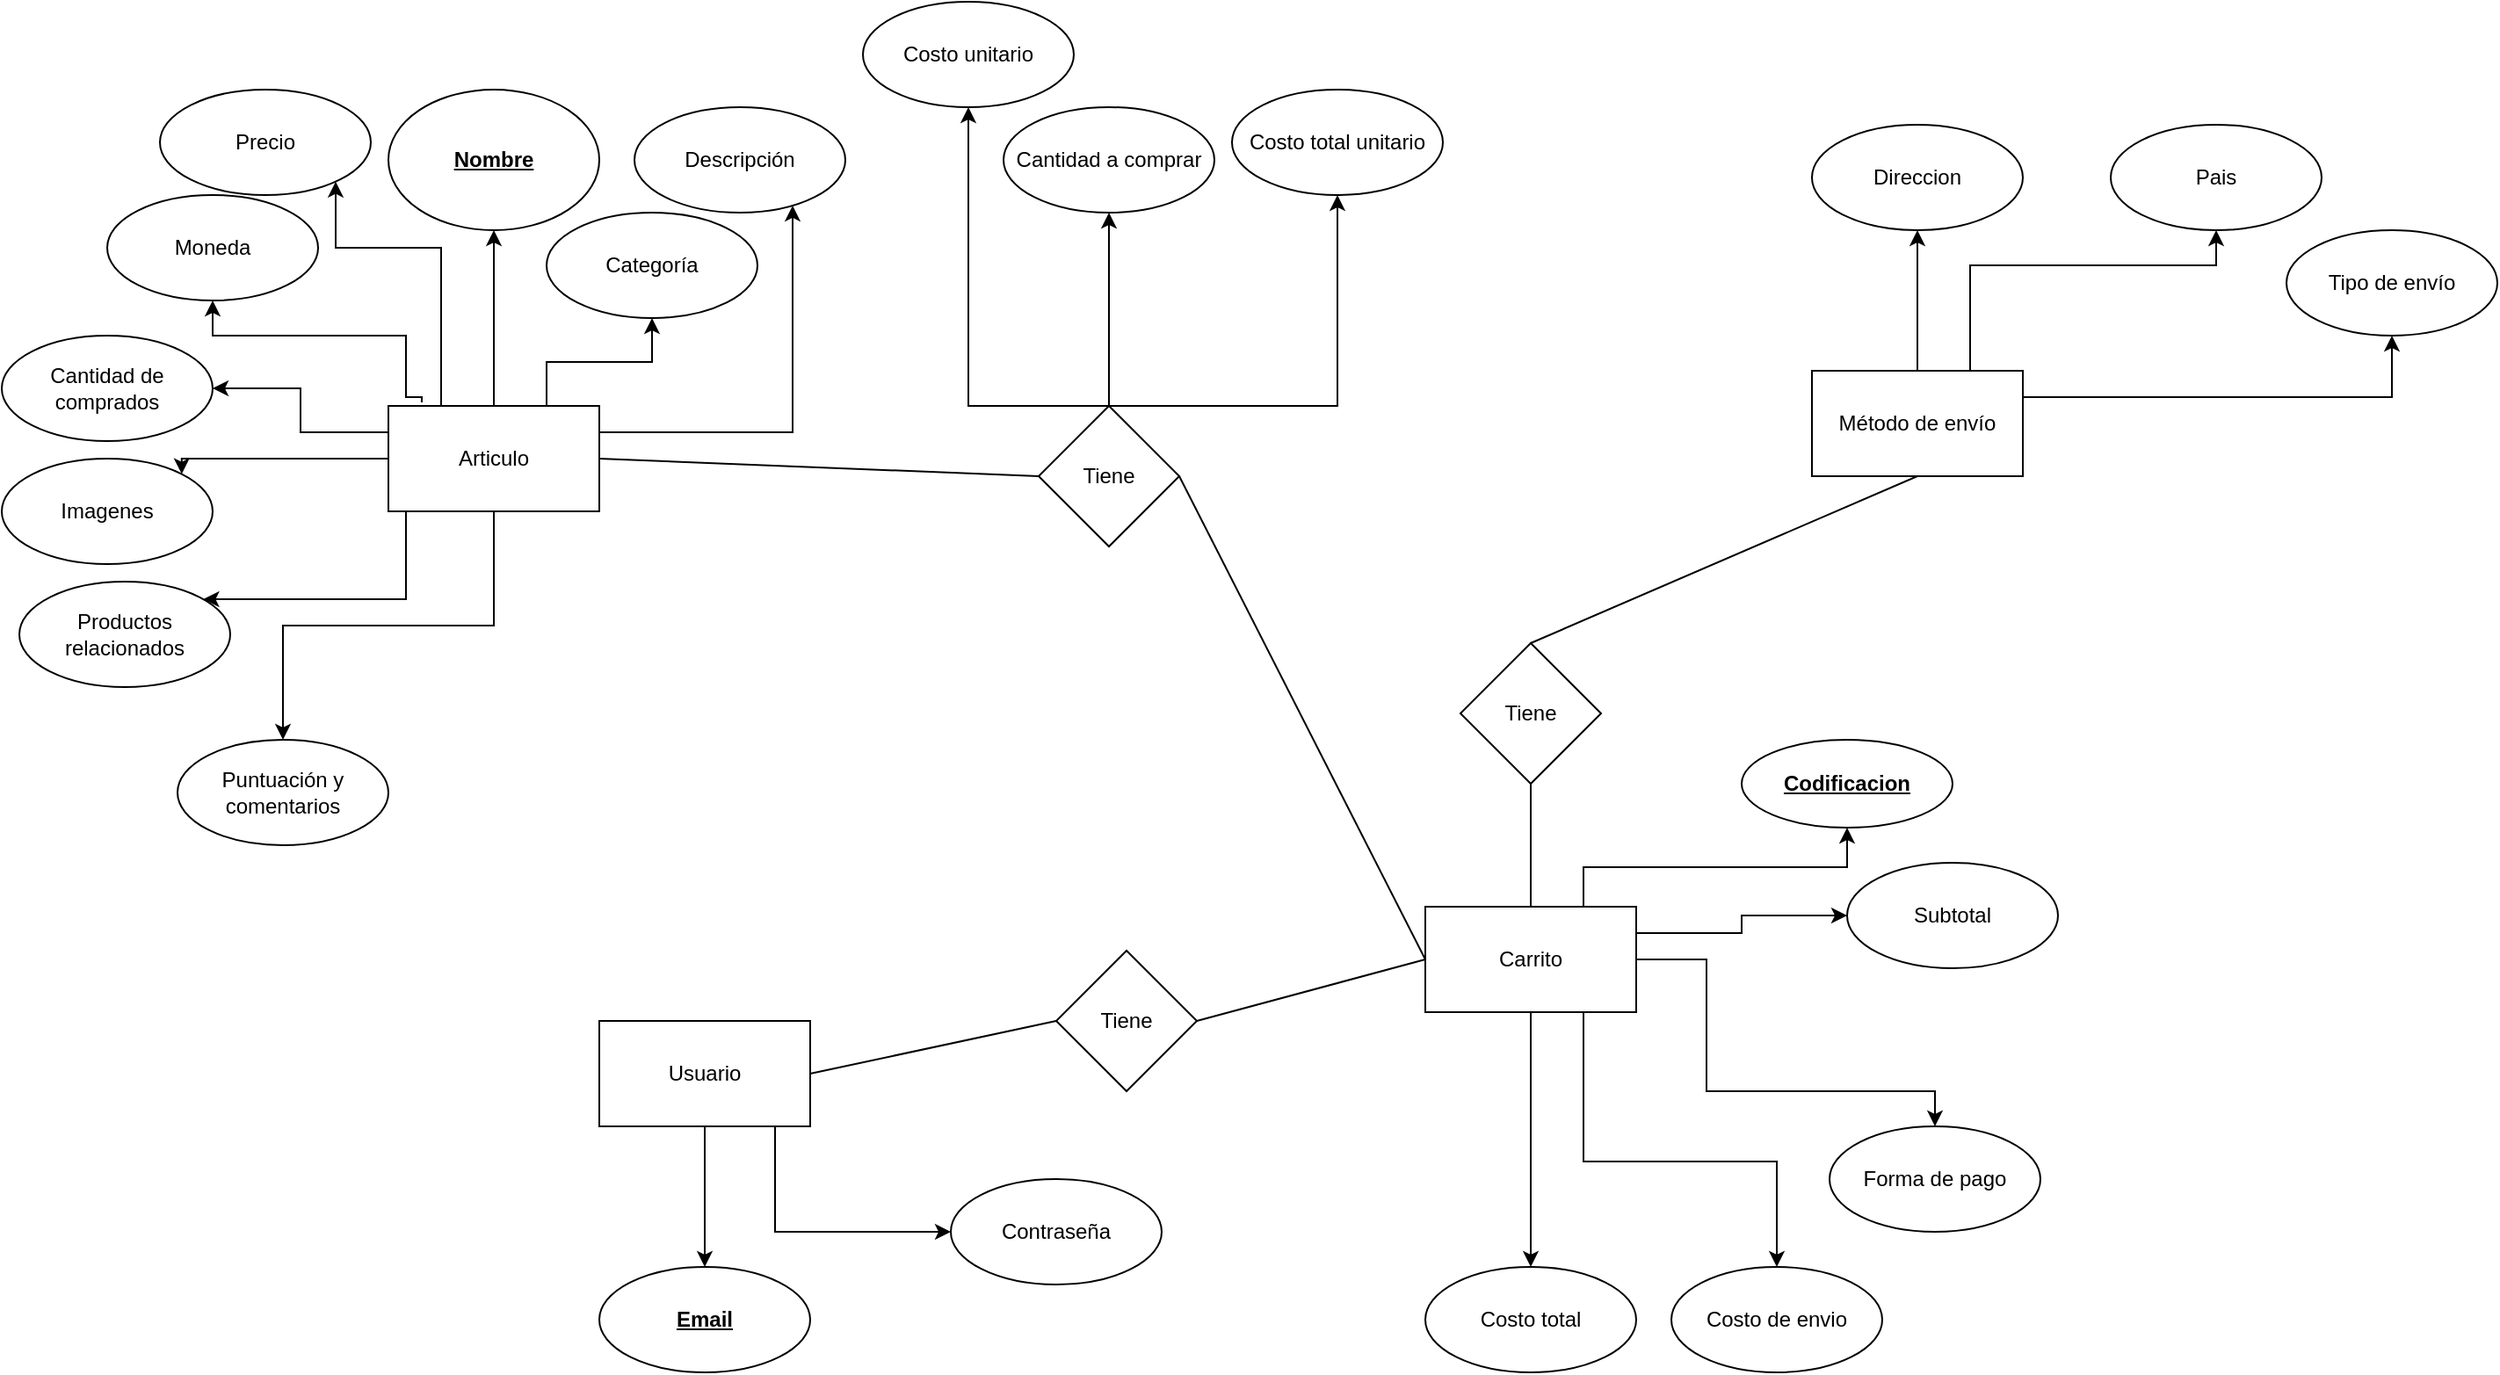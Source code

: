 <mxfile version="14.9.6" type="device"><diagram id="z_Im8M-rWzkkCwuCZzSW" name="Page-1"><mxGraphModel dx="1566" dy="712" grid="1" gridSize="10" guides="1" tooltips="1" connect="1" arrows="1" fold="1" page="1" pageScale="1" pageWidth="3300" pageHeight="4681" math="0" shadow="0"><root><mxCell id="0"/><mxCell id="1" parent="0"/><mxCell id="DGTrNkDPOsfFZqYR6iOb-3" value="" style="edgeStyle=orthogonalEdgeStyle;rounded=0;orthogonalLoop=1;jettySize=auto;html=1;" edge="1" parent="1" source="DGTrNkDPOsfFZqYR6iOb-1" target="DGTrNkDPOsfFZqYR6iOb-2"><mxGeometry relative="1" as="geometry"/></mxCell><mxCell id="DGTrNkDPOsfFZqYR6iOb-5" value="" style="edgeStyle=orthogonalEdgeStyle;rounded=0;orthogonalLoop=1;jettySize=auto;html=1;exitX=1;exitY=0.25;exitDx=0;exitDy=0;" edge="1" parent="1" source="DGTrNkDPOsfFZqYR6iOb-1" target="DGTrNkDPOsfFZqYR6iOb-4"><mxGeometry relative="1" as="geometry"><Array as="points"><mxPoint x="470" y="255"/></Array></mxGeometry></mxCell><mxCell id="DGTrNkDPOsfFZqYR6iOb-7" value="" style="edgeStyle=orthogonalEdgeStyle;rounded=0;orthogonalLoop=1;jettySize=auto;html=1;exitX=0.75;exitY=0;exitDx=0;exitDy=0;" edge="1" parent="1" source="DGTrNkDPOsfFZqYR6iOb-1" target="DGTrNkDPOsfFZqYR6iOb-6"><mxGeometry relative="1" as="geometry"/></mxCell><mxCell id="DGTrNkDPOsfFZqYR6iOb-9" value="" style="edgeStyle=orthogonalEdgeStyle;rounded=0;orthogonalLoop=1;jettySize=auto;html=1;exitX=0.25;exitY=0;exitDx=0;exitDy=0;" edge="1" parent="1" source="DGTrNkDPOsfFZqYR6iOb-1" target="DGTrNkDPOsfFZqYR6iOb-8"><mxGeometry relative="1" as="geometry"><Array as="points"><mxPoint x="270" y="150"/><mxPoint x="210" y="150"/></Array></mxGeometry></mxCell><mxCell id="DGTrNkDPOsfFZqYR6iOb-11" value="" style="edgeStyle=orthogonalEdgeStyle;rounded=0;orthogonalLoop=1;jettySize=auto;html=1;exitX=0.158;exitY=-0.033;exitDx=0;exitDy=0;exitPerimeter=0;" edge="1" parent="1" source="DGTrNkDPOsfFZqYR6iOb-1" target="DGTrNkDPOsfFZqYR6iOb-10"><mxGeometry relative="1" as="geometry"><Array as="points"><mxPoint x="259" y="235"/><mxPoint x="250" y="235"/><mxPoint x="250" y="200"/><mxPoint x="140" y="200"/></Array></mxGeometry></mxCell><mxCell id="DGTrNkDPOsfFZqYR6iOb-14" value="" style="edgeStyle=orthogonalEdgeStyle;rounded=0;orthogonalLoop=1;jettySize=auto;html=1;exitX=0;exitY=0.25;exitDx=0;exitDy=0;" edge="1" parent="1" source="DGTrNkDPOsfFZqYR6iOb-1" target="DGTrNkDPOsfFZqYR6iOb-12"><mxGeometry relative="1" as="geometry"/></mxCell><mxCell id="DGTrNkDPOsfFZqYR6iOb-17" value="" style="edgeStyle=orthogonalEdgeStyle;rounded=0;orthogonalLoop=1;jettySize=auto;html=1;entryX=1;entryY=0;entryDx=0;entryDy=0;" edge="1" parent="1" source="DGTrNkDPOsfFZqYR6iOb-1" target="DGTrNkDPOsfFZqYR6iOb-16"><mxGeometry relative="1" as="geometry"><Array as="points"><mxPoint x="122" y="270"/></Array></mxGeometry></mxCell><mxCell id="DGTrNkDPOsfFZqYR6iOb-19" value="" style="edgeStyle=orthogonalEdgeStyle;rounded=0;orthogonalLoop=1;jettySize=auto;html=1;" edge="1" parent="1" source="DGTrNkDPOsfFZqYR6iOb-1" target="DGTrNkDPOsfFZqYR6iOb-18"><mxGeometry relative="1" as="geometry"><Array as="points"><mxPoint x="250" y="350"/></Array></mxGeometry></mxCell><mxCell id="DGTrNkDPOsfFZqYR6iOb-21" value="" style="edgeStyle=orthogonalEdgeStyle;rounded=0;orthogonalLoop=1;jettySize=auto;html=1;" edge="1" parent="1" source="DGTrNkDPOsfFZqYR6iOb-1" target="DGTrNkDPOsfFZqYR6iOb-20"><mxGeometry relative="1" as="geometry"/></mxCell><mxCell id="DGTrNkDPOsfFZqYR6iOb-1" value="Articulo" style="rounded=0;whiteSpace=wrap;html=1;" vertex="1" parent="1"><mxGeometry x="240" y="240" width="120" height="60" as="geometry"/></mxCell><mxCell id="DGTrNkDPOsfFZqYR6iOb-2" value="&lt;b&gt;&lt;u&gt;Nombre&lt;/u&gt;&lt;/b&gt;" style="ellipse;whiteSpace=wrap;html=1;" vertex="1" parent="1"><mxGeometry x="240" y="60" width="120" height="80" as="geometry"/></mxCell><mxCell id="DGTrNkDPOsfFZqYR6iOb-4" value="Descripción" style="ellipse;whiteSpace=wrap;html=1;rounded=0;" vertex="1" parent="1"><mxGeometry x="380" y="70" width="120" height="60" as="geometry"/></mxCell><mxCell id="DGTrNkDPOsfFZqYR6iOb-6" value="Categoría" style="ellipse;whiteSpace=wrap;html=1;rounded=0;" vertex="1" parent="1"><mxGeometry x="330" y="130" width="120" height="60" as="geometry"/></mxCell><mxCell id="DGTrNkDPOsfFZqYR6iOb-8" value="Precio" style="ellipse;whiteSpace=wrap;html=1;rounded=0;" vertex="1" parent="1"><mxGeometry x="110" y="60" width="120" height="60" as="geometry"/></mxCell><mxCell id="DGTrNkDPOsfFZqYR6iOb-10" value="Moneda&lt;br&gt;" style="ellipse;whiteSpace=wrap;html=1;rounded=0;" vertex="1" parent="1"><mxGeometry x="80" y="120" width="120" height="60" as="geometry"/></mxCell><mxCell id="DGTrNkDPOsfFZqYR6iOb-12" value="Cantidad de comprados" style="ellipse;whiteSpace=wrap;html=1;rounded=0;" vertex="1" parent="1"><mxGeometry x="20" y="200" width="120" height="60" as="geometry"/></mxCell><mxCell id="DGTrNkDPOsfFZqYR6iOb-16" value="Imagenes&lt;br&gt;" style="ellipse;whiteSpace=wrap;html=1;rounded=0;" vertex="1" parent="1"><mxGeometry x="20" y="270" width="120" height="60" as="geometry"/></mxCell><mxCell id="DGTrNkDPOsfFZqYR6iOb-18" value="Productos relacionados" style="ellipse;whiteSpace=wrap;html=1;rounded=0;" vertex="1" parent="1"><mxGeometry x="30" y="340" width="120" height="60" as="geometry"/></mxCell><mxCell id="DGTrNkDPOsfFZqYR6iOb-20" value="Puntuación y comentarios" style="ellipse;whiteSpace=wrap;html=1;rounded=0;" vertex="1" parent="1"><mxGeometry x="120" y="430" width="120" height="60" as="geometry"/></mxCell><mxCell id="DGTrNkDPOsfFZqYR6iOb-60" value="" style="edgeStyle=orthogonalEdgeStyle;rounded=0;orthogonalLoop=1;jettySize=auto;html=1;" edge="1" parent="1" source="DGTrNkDPOsfFZqYR6iOb-36" target="DGTrNkDPOsfFZqYR6iOb-59"><mxGeometry relative="1" as="geometry"><Array as="points"><mxPoint x="570" y="240"/></Array></mxGeometry></mxCell><mxCell id="DGTrNkDPOsfFZqYR6iOb-62" value="" style="edgeStyle=orthogonalEdgeStyle;rounded=0;orthogonalLoop=1;jettySize=auto;html=1;" edge="1" parent="1" source="DGTrNkDPOsfFZqYR6iOb-36" target="DGTrNkDPOsfFZqYR6iOb-61"><mxGeometry relative="1" as="geometry"><Array as="points"><mxPoint x="650" y="200"/><mxPoint x="650" y="200"/></Array></mxGeometry></mxCell><mxCell id="DGTrNkDPOsfFZqYR6iOb-65" style="edgeStyle=orthogonalEdgeStyle;rounded=0;orthogonalLoop=1;jettySize=auto;html=1;exitX=0.5;exitY=0;exitDx=0;exitDy=0;" edge="1" parent="1" source="DGTrNkDPOsfFZqYR6iOb-36" target="DGTrNkDPOsfFZqYR6iOb-66"><mxGeometry relative="1" as="geometry"><mxPoint x="760" y="120" as="targetPoint"/><Array as="points"><mxPoint x="780" y="240"/></Array></mxGeometry></mxCell><mxCell id="DGTrNkDPOsfFZqYR6iOb-36" value="Tiene&lt;br&gt;" style="rhombus;whiteSpace=wrap;html=1;rounded=0;" vertex="1" parent="1"><mxGeometry x="610" y="240" width="80" height="80" as="geometry"/></mxCell><mxCell id="DGTrNkDPOsfFZqYR6iOb-56" value="" style="edgeStyle=orthogonalEdgeStyle;rounded=0;orthogonalLoop=1;jettySize=auto;html=1;" edge="1" parent="1" source="DGTrNkDPOsfFZqYR6iOb-38" target="DGTrNkDPOsfFZqYR6iOb-55"><mxGeometry relative="1" as="geometry"><Array as="points"><mxPoint x="990" y="555"/><mxPoint x="990" y="630"/><mxPoint x="1120" y="630"/></Array></mxGeometry></mxCell><mxCell id="DGTrNkDPOsfFZqYR6iOb-68" value="" style="edgeStyle=orthogonalEdgeStyle;rounded=0;orthogonalLoop=1;jettySize=auto;html=1;" edge="1" parent="1" target="DGTrNkDPOsfFZqYR6iOb-67"><mxGeometry relative="1" as="geometry"><mxPoint x="920" y="590" as="sourcePoint"/><Array as="points"><mxPoint x="920" y="540"/><mxPoint x="920" y="670"/><mxPoint x="1030" y="670"/></Array></mxGeometry></mxCell><mxCell id="DGTrNkDPOsfFZqYR6iOb-70" value="" style="edgeStyle=orthogonalEdgeStyle;rounded=0;orthogonalLoop=1;jettySize=auto;html=1;" edge="1" parent="1" source="DGTrNkDPOsfFZqYR6iOb-38" target="DGTrNkDPOsfFZqYR6iOb-69"><mxGeometry relative="1" as="geometry"/></mxCell><mxCell id="DGTrNkDPOsfFZqYR6iOb-72" style="edgeStyle=orthogonalEdgeStyle;rounded=0;orthogonalLoop=1;jettySize=auto;html=1;exitX=1;exitY=0.25;exitDx=0;exitDy=0;entryX=0;entryY=0.5;entryDx=0;entryDy=0;" edge="1" parent="1" source="DGTrNkDPOsfFZqYR6iOb-38" target="DGTrNkDPOsfFZqYR6iOb-51"><mxGeometry relative="1" as="geometry"/></mxCell><mxCell id="DGTrNkDPOsfFZqYR6iOb-85" style="edgeStyle=orthogonalEdgeStyle;rounded=0;orthogonalLoop=1;jettySize=auto;html=1;exitX=0.75;exitY=0;exitDx=0;exitDy=0;" edge="1" parent="1" source="DGTrNkDPOsfFZqYR6iOb-38" target="DGTrNkDPOsfFZqYR6iOb-86"><mxGeometry relative="1" as="geometry"><mxPoint x="1070" y="440" as="targetPoint"/></mxGeometry></mxCell><mxCell id="DGTrNkDPOsfFZqYR6iOb-38" value="Carrito" style="whiteSpace=wrap;html=1;rounded=0;" vertex="1" parent="1"><mxGeometry x="830" y="525" width="120" height="60" as="geometry"/></mxCell><mxCell id="DGTrNkDPOsfFZqYR6iOb-40" value="" style="endArrow=none;html=1;entryX=0;entryY=0.5;entryDx=0;entryDy=0;exitX=1;exitY=0.5;exitDx=0;exitDy=0;" edge="1" parent="1" source="DGTrNkDPOsfFZqYR6iOb-36" target="DGTrNkDPOsfFZqYR6iOb-38"><mxGeometry width="50" height="50" relative="1" as="geometry"><mxPoint x="660" y="350" as="sourcePoint"/><mxPoint x="710" y="300" as="targetPoint"/></mxGeometry></mxCell><mxCell id="DGTrNkDPOsfFZqYR6iOb-42" value="" style="endArrow=none;html=1;exitX=1;exitY=0.5;exitDx=0;exitDy=0;entryX=0;entryY=0.5;entryDx=0;entryDy=0;" edge="1" parent="1" source="DGTrNkDPOsfFZqYR6iOb-1" target="DGTrNkDPOsfFZqYR6iOb-36"><mxGeometry width="50" height="50" relative="1" as="geometry"><mxPoint x="660" y="350" as="sourcePoint"/><mxPoint x="710" y="300" as="targetPoint"/></mxGeometry></mxCell><mxCell id="DGTrNkDPOsfFZqYR6iOb-45" value="" style="edgeStyle=orthogonalEdgeStyle;rounded=0;orthogonalLoop=1;jettySize=auto;html=1;" edge="1" parent="1" source="DGTrNkDPOsfFZqYR6iOb-43" target="DGTrNkDPOsfFZqYR6iOb-44"><mxGeometry relative="1" as="geometry"/></mxCell><mxCell id="DGTrNkDPOsfFZqYR6iOb-47" value="" style="edgeStyle=orthogonalEdgeStyle;rounded=0;orthogonalLoop=1;jettySize=auto;html=1;entryX=0;entryY=0.5;entryDx=0;entryDy=0;" edge="1" parent="1" source="DGTrNkDPOsfFZqYR6iOb-43" target="DGTrNkDPOsfFZqYR6iOb-46"><mxGeometry relative="1" as="geometry"><Array as="points"><mxPoint x="460" y="710"/></Array></mxGeometry></mxCell><mxCell id="DGTrNkDPOsfFZqYR6iOb-43" value="Usuario" style="rounded=0;whiteSpace=wrap;html=1;" vertex="1" parent="1"><mxGeometry x="360" y="590" width="120" height="60" as="geometry"/></mxCell><mxCell id="DGTrNkDPOsfFZqYR6iOb-44" value="&lt;b&gt;&lt;u&gt;Email&lt;/u&gt;&lt;/b&gt;" style="ellipse;whiteSpace=wrap;html=1;rounded=0;" vertex="1" parent="1"><mxGeometry x="360" y="730" width="120" height="60" as="geometry"/></mxCell><mxCell id="DGTrNkDPOsfFZqYR6iOb-46" value="Contraseña" style="ellipse;whiteSpace=wrap;html=1;rounded=0;" vertex="1" parent="1"><mxGeometry x="560" y="680" width="120" height="60" as="geometry"/></mxCell><mxCell id="DGTrNkDPOsfFZqYR6iOb-48" value="Tiene" style="rhombus;whiteSpace=wrap;html=1;" vertex="1" parent="1"><mxGeometry x="620" y="550" width="80" height="80" as="geometry"/></mxCell><mxCell id="DGTrNkDPOsfFZqYR6iOb-49" value="" style="endArrow=none;html=1;entryX=1;entryY=0.5;entryDx=0;entryDy=0;exitX=0;exitY=0.5;exitDx=0;exitDy=0;" edge="1" parent="1" source="DGTrNkDPOsfFZqYR6iOb-38" target="DGTrNkDPOsfFZqYR6iOb-48"><mxGeometry width="50" height="50" relative="1" as="geometry"><mxPoint x="680" y="450" as="sourcePoint"/><mxPoint x="730" y="400" as="targetPoint"/></mxGeometry></mxCell><mxCell id="DGTrNkDPOsfFZqYR6iOb-50" value="" style="endArrow=none;html=1;entryX=0;entryY=0.5;entryDx=0;entryDy=0;exitX=1;exitY=0.5;exitDx=0;exitDy=0;" edge="1" parent="1" source="DGTrNkDPOsfFZqYR6iOb-43" target="DGTrNkDPOsfFZqYR6iOb-48"><mxGeometry width="50" height="50" relative="1" as="geometry"><mxPoint x="680" y="420" as="sourcePoint"/><mxPoint x="730" y="370" as="targetPoint"/></mxGeometry></mxCell><mxCell id="DGTrNkDPOsfFZqYR6iOb-51" value="Subtotal" style="ellipse;whiteSpace=wrap;html=1;rounded=0;" vertex="1" parent="1"><mxGeometry x="1070" y="500" width="120" height="60" as="geometry"/></mxCell><mxCell id="DGTrNkDPOsfFZqYR6iOb-55" value="Forma de pago&lt;br&gt;" style="ellipse;whiteSpace=wrap;html=1;rounded=0;" vertex="1" parent="1"><mxGeometry x="1060" y="650" width="120" height="60" as="geometry"/></mxCell><mxCell id="DGTrNkDPOsfFZqYR6iOb-59" value="Costo unitario" style="ellipse;whiteSpace=wrap;html=1;rounded=0;" vertex="1" parent="1"><mxGeometry x="510" y="10" width="120" height="60" as="geometry"/></mxCell><mxCell id="DGTrNkDPOsfFZqYR6iOb-61" value="Cantidad a comprar&lt;br&gt;" style="ellipse;whiteSpace=wrap;html=1;rounded=0;" vertex="1" parent="1"><mxGeometry x="590" y="70" width="120" height="60" as="geometry"/></mxCell><mxCell id="DGTrNkDPOsfFZqYR6iOb-66" value="Costo total unitario" style="ellipse;whiteSpace=wrap;html=1;" vertex="1" parent="1"><mxGeometry x="720" y="60" width="120" height="60" as="geometry"/></mxCell><mxCell id="DGTrNkDPOsfFZqYR6iOb-67" value="Costo de envio&lt;br&gt;" style="ellipse;whiteSpace=wrap;html=1;rounded=0;" vertex="1" parent="1"><mxGeometry x="970" y="730" width="120" height="60" as="geometry"/></mxCell><mxCell id="DGTrNkDPOsfFZqYR6iOb-69" value="Costo total" style="ellipse;whiteSpace=wrap;html=1;rounded=0;" vertex="1" parent="1"><mxGeometry x="830" y="730" width="120" height="60" as="geometry"/></mxCell><mxCell id="DGTrNkDPOsfFZqYR6iOb-73" value="Tiene&lt;br&gt;" style="rhombus;whiteSpace=wrap;html=1;rounded=0;" vertex="1" parent="1"><mxGeometry x="850" y="375" width="80" height="80" as="geometry"/></mxCell><mxCell id="DGTrNkDPOsfFZqYR6iOb-80" value="" style="edgeStyle=orthogonalEdgeStyle;rounded=0;orthogonalLoop=1;jettySize=auto;html=1;" edge="1" parent="1" source="DGTrNkDPOsfFZqYR6iOb-75" target="DGTrNkDPOsfFZqYR6iOb-79"><mxGeometry relative="1" as="geometry"/></mxCell><mxCell id="DGTrNkDPOsfFZqYR6iOb-82" value="" style="edgeStyle=orthogonalEdgeStyle;rounded=0;orthogonalLoop=1;jettySize=auto;html=1;exitX=0.75;exitY=0;exitDx=0;exitDy=0;" edge="1" parent="1" source="DGTrNkDPOsfFZqYR6iOb-75" target="DGTrNkDPOsfFZqYR6iOb-81"><mxGeometry relative="1" as="geometry"><Array as="points"><mxPoint x="1140" y="160"/><mxPoint x="1280" y="160"/></Array></mxGeometry></mxCell><mxCell id="DGTrNkDPOsfFZqYR6iOb-84" value="" style="edgeStyle=orthogonalEdgeStyle;rounded=0;orthogonalLoop=1;jettySize=auto;html=1;exitX=1;exitY=0.25;exitDx=0;exitDy=0;" edge="1" parent="1" source="DGTrNkDPOsfFZqYR6iOb-75" target="DGTrNkDPOsfFZqYR6iOb-83"><mxGeometry relative="1" as="geometry"/></mxCell><mxCell id="DGTrNkDPOsfFZqYR6iOb-75" value="Método de envío&lt;br&gt;" style="whiteSpace=wrap;html=1;rounded=0;" vertex="1" parent="1"><mxGeometry x="1050" y="220" width="120" height="60" as="geometry"/></mxCell><mxCell id="DGTrNkDPOsfFZqYR6iOb-77" value="" style="endArrow=none;html=1;entryX=0.5;entryY=1;entryDx=0;entryDy=0;exitX=0.5;exitY=0;exitDx=0;exitDy=0;" edge="1" parent="1" source="DGTrNkDPOsfFZqYR6iOb-38" target="DGTrNkDPOsfFZqYR6iOb-73"><mxGeometry width="50" height="50" relative="1" as="geometry"><mxPoint x="780" y="360" as="sourcePoint"/><mxPoint x="830" y="310" as="targetPoint"/></mxGeometry></mxCell><mxCell id="DGTrNkDPOsfFZqYR6iOb-78" value="" style="endArrow=none;html=1;entryX=0.5;entryY=1;entryDx=0;entryDy=0;exitX=0.5;exitY=0;exitDx=0;exitDy=0;" edge="1" parent="1" source="DGTrNkDPOsfFZqYR6iOb-73" target="DGTrNkDPOsfFZqYR6iOb-75"><mxGeometry width="50" height="50" relative="1" as="geometry"><mxPoint x="780" y="360" as="sourcePoint"/><mxPoint x="830" y="310" as="targetPoint"/></mxGeometry></mxCell><mxCell id="DGTrNkDPOsfFZqYR6iOb-79" value="Direccion" style="ellipse;whiteSpace=wrap;html=1;rounded=0;" vertex="1" parent="1"><mxGeometry x="1050" y="80" width="120" height="60" as="geometry"/></mxCell><mxCell id="DGTrNkDPOsfFZqYR6iOb-81" value="Pais" style="ellipse;whiteSpace=wrap;html=1;rounded=0;" vertex="1" parent="1"><mxGeometry x="1220" y="80" width="120" height="60" as="geometry"/></mxCell><mxCell id="DGTrNkDPOsfFZqYR6iOb-83" value="Tipo de envío" style="ellipse;whiteSpace=wrap;html=1;rounded=0;" vertex="1" parent="1"><mxGeometry x="1320" y="140" width="120" height="60" as="geometry"/></mxCell><mxCell id="DGTrNkDPOsfFZqYR6iOb-86" value="&lt;b&gt;&lt;u&gt;Codificacion&lt;/u&gt;&lt;/b&gt;" style="ellipse;whiteSpace=wrap;html=1;" vertex="1" parent="1"><mxGeometry x="1010" y="430" width="120" height="50" as="geometry"/></mxCell></root></mxGraphModel></diagram></mxfile>